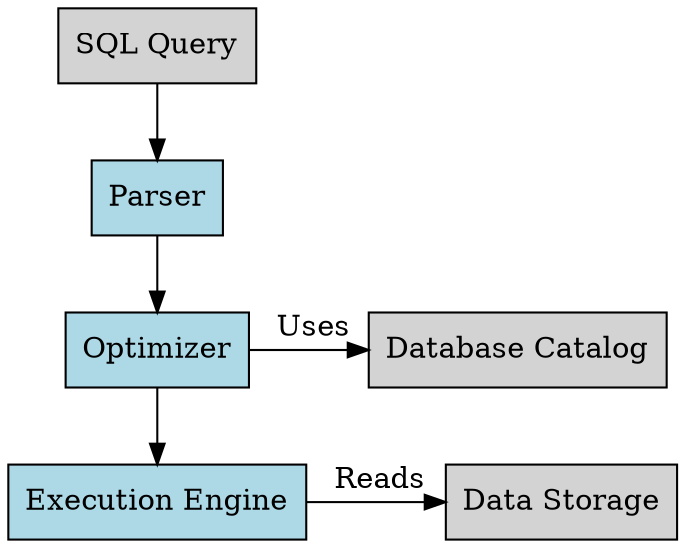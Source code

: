 digraph QueryProcessingPipeline {
    rankdir=TB; // lay out top to bottom
    node [shape=box, style=filled];

    // Nodes definition
    SQLQuery [label="SQL Query"];
    Parser [label="Parser", fillcolor=lightblue, style="filled"];
    Optimizer [label="Optimizer", fillcolor=lightblue, style="filled"];
    ExecEngine [label="Execution Engine", fillcolor=lightblue, style="filled"];
    DatabaseCatalog [label="Database Catalog"];
    DataStorage [label="Data Storage"];

    // Node positioning (subgraph)
    { rank=same; Optimizer -> DatabaseCatalog [label=" Uses"]; }
    { rank=same; ExecEngine -> DataStorage [label=" Reads"]; }

    // Edges
    SQLQuery -> Parser;
    Parser -> Optimizer;
    Optimizer -> ExecEngine;
}
